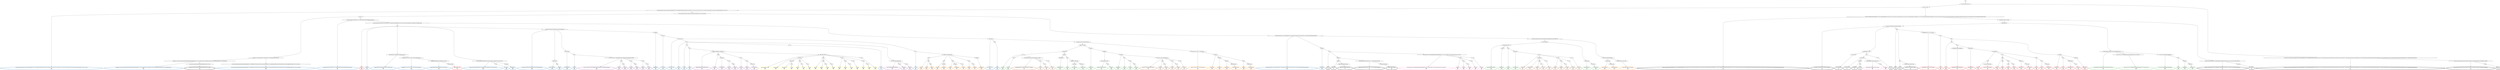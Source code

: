 digraph T {
	{
		rank=same
		380 [penwidth=3,colorscheme=set19,color=0,label="510;518;531;544;555;583;604;618;629;656;664;673;691;701;729_P\nP\n9.3%"]
		376 [penwidth=3,colorscheme=set19,color=0,label="502_P\nP\n4.3%"]
		373 [penwidth=3,colorscheme=set19,color=0,label="550;557_P\nP\n1.7%"]
		371 [penwidth=3,colorscheme=set19,color=0,label="566;573;584;589;605;620;631_P\nP\n7%"]
		369 [penwidth=3,colorscheme=set19,color=0,label="556;610;619;630;643;657;665;702;711;720;730;780;801;822;846_P\nP\n2.7%"]
		367 [penwidth=3,colorscheme=set19,color=0,label="874;891;906;934;950_P\nP\n5.6%"]
		365 [penwidth=3,colorscheme=set19,color=0,label="25;28;31;32;36;39;43;45;58;61;63;66;71;73;75;77;80;81;90;94;96;97;101;105;107;110;115;118;121;125;128;130;132;137;141;145;147;155;156;158;160;167;168;169;171;173;176;178;180;183;186;189;194;199;203;207;213;215;221;224;225;231;235;241;247;254;255;259;265;268;274;284;288;291;309;316;322;324;325;327;331;342;354;361;373;376;378;385;394;403;408;416;433_P\nP\n2.3%"]
		361 [penwidth=3,colorscheme=set19,color=0,label="517;523;537;549;564;581;587;609;627;628;639_P\nP\n2.3%"]
		358 [penwidth=3,colorscheme=set19,color=0,label="744;753;766_P\nP\n6%"]
		355 [penwidth=3,colorscheme=set19,color=0,label="767;782;811_P\nP\n1%"]
		353 [penwidth=3,colorscheme=set19,color=0,label="832;859_P\nP\n4%"]
		351 [penwidth=3,colorscheme=set19,color=0,label="876_P\nP\n7%"]
		349 [penwidth=3,colorscheme=set19,color=0,label="775_P\nP\n5.6%"]
		347 [penwidth=3,colorscheme=set19,color=0,label="650_P\nP\n4.3%"]
		345 [penwidth=3,colorscheme=set19,color=0,label="667_P\nP\n5.6%"]
		343 [penwidth=3,colorscheme=set19,color=0,label="791;802;812;847;860;877;893_P\nP\n5.3%"]
		341 [penwidth=3,colorscheme=set19,color=0,label="499;507;522;530;548;563;570;579;596;608;615;625;636;642;672;682;710;719;742;752;758;765;821;845;873_P\nP\n1.3%"]
		339 [penwidth=3,colorscheme=set19,color=0,label="921;933_P\nP\n7.6%"]
		337 [penwidth=3,colorscheme=set19,color=0,label="14;18;20;23;27;29;34;38;42;44;46;48;50;53;55;57;60;62;65;68;69;72;76;79;84;86;89;92;93;99;100;103;109;112;114;117;120;124;129;133;134;136;138;139;142;144;148;150;152;161;164;165;177;182;190;192;193;195;201;204;206;208;214;217;219;222;226;228;232;236;242;248;250;258;260;263;266;271;275;281;285;289;292;303;312;318;332;336;340;343;346;350;355;359;362;364;377;379;382;386;390;395;398;400_P\nP\n3.3%"]
		335 [penwidth=3,colorscheme=set19,color=0,label="409;413;425;428;434;440;443;452;458;462;475;483;501;513;538;543;554;565;572;582;588;617;648;655_P\nP\n4.7%"]
		333 [penwidth=3,colorscheme=set19,color=0,label="683_P\nP\n9%"]
		329 [penwidth=3,colorscheme=set19,color=1,label="493_M1\nM1\n0.65%"]
		324 [penwidth=3,colorscheme=set19,color=1,label="1042;1056;1067_M1\nM1\n7.1%"]
		322 [penwidth=3,colorscheme=set19,color=1,label="659;684;693;703;712;722;743;768_M1\nM1\n3.2%"]
		320 [penwidth=3,colorscheme=set19,color=1,label="792_M1\nM1\n5.2%"]
		317 [penwidth=3,colorscheme=set19,color=1,label="813_M1\nM1\n0.65%"]
		314 [penwidth=3,colorscheme=set19,color=1,label="834;849;861;926;952;969;984_M1\nM1\n7.1%"]
		312 [penwidth=3,colorscheme=set19,color=1,label="848;879;895_M1\nM1\n3.2%"]
		309 [penwidth=3,colorscheme=set19,color=1,label="953_M1\nM1\n3.2%"]
		307 [penwidth=3,colorscheme=set19,color=1,label="1013;1041;1055;1066_M1\nM1\n5.8%"]
		304 [penwidth=3,colorscheme=set19,color=1,label="986_M1\nM1\n1.3%"]
		302 [penwidth=3,colorscheme=set19,color=1,label="999_M1\nM1\n5.2%"]
		299 [penwidth=3,colorscheme=set19,color=1,label="1040_M1\nM1\n8.4%"]
		297 [penwidth=3,colorscheme=set19,color=1,label="1054_M1\nM1\n5.2%"]
		295 [penwidth=3,colorscheme=set19,color=1,label="998;1012_M1\nM1\n4.5%"]
		293 [penwidth=3,colorscheme=set19,color=1,label="1027;1053_M1\nM1\n5.8%"]
		291 [penwidth=3,colorscheme=set19,color=1,label="985_M1\nM1\n2.6%"]
		289 [penwidth=3,colorscheme=set19,color=1,label="997_M1\nM1\n3.2%"]
		287 [penwidth=3,colorscheme=set19,color=1,label="1026;1039_M1\nM1\n7.7%"]
		285 [penwidth=3,colorscheme=set19,color=1,label="823;833_M1\nM1\n3.2%"]
		283 [penwidth=3,colorscheme=set19,color=1,label="878_M1\nM1\n2.6%"]
		281 [penwidth=3,colorscheme=set19,color=1,label="908;924;935_M1\nM1\n1.3%"]
		279 [penwidth=3,colorscheme=set19,color=1,label="1025_M1\nM1\n7.1%"]
		277 [penwidth=3,colorscheme=set19,color=1,label="894;923_M1\nM1\n5.8%"]
		276 [penwidth=3,colorscheme=set19,color=2,label="22;24;26;30;33;35;37;40;41;47;49;51;52;54;56;59;64;67;70;74;78;82;83;85;87;88;91;95;98;102;104;106;108;111;113;116;119;122;123;126;127;131;135;140;143;146;149;151;153;154;157;159;162;163;166;170;172;174;175_M2\nM2\n2.3%"]
		275 [penwidth=3,colorscheme=set19,color=2,label="305;308;311;314;315;321;338;345;349;353;360;369;380;384;389;405;407;411;414;418;420;423;427;429;436;441;444;447;450;453;460;464;465;467;473;477;484;495;504_M2\nM2\n1.2%"]
		273 [penwidth=3,colorscheme=set19,color=2,label="307;313;326;330;335;339;348;352;358;363;366;368;372;375;388;393;397;402;404;419;424;431;432;439;446;466;471;479;482;488;492;496;519;525;533;546;552;567;575;591;599;660;674;695;704;714;723;733;745_M2\nM2\n7.8%"]
		272 [penwidth=3,colorscheme=set19,color=2,label="233;239;243;245;251;256;269;273;277;279;282;286;290;293;296;299;300;304;306;310_M2\nM2\n3%"]
		271 [penwidth=3,colorscheme=set19,color=2,label="493_M2\nM2\n3%"]
		270 [penwidth=3,colorscheme=set19,color=2,label="498;529;536;547;562;603;614;624;635;641;661;677_M2\nM2\n1.4%"]
		269 [penwidth=3,colorscheme=set19,color=2,label="686;696;706;715;725;737;755;770;785;794;805;815;826_M2\nM2\n0.18%"]
		268 [penwidth=3,colorscheme=set19,color=2,label="850;862;880;896;909;927;938;954;971;987;1000_M2\nM2\n2.3%"]
		266 [penwidth=3,colorscheme=set19,color=2,label="506;516;535;561;569;595;602;607;613;623;634;651;678;687;697;738;748;762;763_M2\nM2\n6.4%"]
		264 [penwidth=3,colorscheme=set19,color=2,label="799_M2\nM2\n6.2%"]
		262 [penwidth=3,colorscheme=set19,color=2,label="839;853_M2\nM2\n6.4%"]
		260 [penwidth=3,colorscheme=set19,color=2,label="521;528;542;553;560;578;585;594;612;622;640;646;652;653_M2\nM2\n3.9%"]
		258 [penwidth=3,colorscheme=set19,color=2,label="662;671;680_M2\nM2\n0.97%"]
		256 [penwidth=3,colorscheme=set19,color=2,label="689_M2\nM2\n6.2%"]
		254 [penwidth=3,colorscheme=set19,color=2,label="670;679;699_M2\nM2\n0.18%"]
		252 [penwidth=3,colorscheme=set19,color=2,label="708_M2\nM2\n5.8%"]
		250 [penwidth=3,colorscheme=set19,color=2,label="688;698_M2\nM2\n1.8%"]
		248 [penwidth=3,colorscheme=set19,color=2,label="707;726_M2\nM2\n0.71%"]
		246 [penwidth=3,colorscheme=set19,color=2,label="739;756;757_M2\nM2\n2.5%"]
		244 [penwidth=3,colorscheme=set19,color=2,label="764_M2\nM2\n2.5%"]
		242 [penwidth=3,colorscheme=set19,color=2,label="773_M2\nM2\n3.5%"]
		240 [penwidth=3,colorscheme=set19,color=2,label="798_M2\nM2\n5.1%"]
		238 [penwidth=3,colorscheme=set19,color=2,label="778_M2\nM2\n7.1%"]
		236 [penwidth=3,colorscheme=set19,color=2,label="772_M2\nM2\n5.8%"]
		234 [penwidth=3,colorscheme=set19,color=2,label="497;505;511_M2\nM2\n1.6%"]
		232 [penwidth=3,colorscheme=set19,color=2,label="526_M2\nM2\n5.1%"]
		231 [penwidth=3,colorscheme=set19,color=2,label="229;238;249;253;261;272;276;295;298;302;317;319;328;333;341;356;370;374;391;406;410;417;422;426;435;438;456;459;463;469_M2\nM2\n3.2%"]
		230 [penwidth=3,colorscheme=set19,color=2,label="486;490_M2\nM2\n4.1%"]
		225 [penwidth=3,colorscheme=set19,color=3,label="831_M3\nM3\n2.9%"]
		223 [penwidth=3,colorscheme=set19,color=3,label="843_M3\nM3\n8.6%"]
		220 [penwidth=3,colorscheme=set19,color=3,label="869;888;915_M3\nM3\n5.2%"]
		218 [penwidth=3,colorscheme=set19,color=3,label="887_M3\nM3\n3.4%"]
		215 [penwidth=3,colorscheme=set19,color=3,label="1034;1058_M3\nM3\n5.2%"]
		213 [penwidth=3,colorscheme=set19,color=3,label="1048;1070_M3\nM3\n5.2%"]
		211 [penwidth=3,colorscheme=set19,color=3,label="819;830_M3\nM3\n4.6%"]
		208 [penwidth=3,colorscheme=set19,color=3,label="902;914;961;976;1002_M3\nM3\n2.3%"]
		206 [penwidth=3,colorscheme=set19,color=3,label="1033_M3\nM3\n5.2%"]
		204 [penwidth=3,colorscheme=set19,color=3,label="943;960_M3\nM3\n2.3%"]
		202 [penwidth=3,colorscheme=set19,color=3,label="975_M3\nM3\n0.57%"]
		200 [penwidth=3,colorscheme=set19,color=3,label="1032_M3\nM3\n1.1%"]
		198 [penwidth=3,colorscheme=set19,color=3,label="1047_M3\nM3\n5.2%"]
		194 [penwidth=3,colorscheme=set19,color=3,label="867;885;901;913;942_M3\nM3\n3.4%"]
		192 [penwidth=3,colorscheme=set19,color=3,label="959;974_M3\nM3\n5.7%"]
		190 [penwidth=3,colorscheme=set19,color=3,label="1016_M3\nM3\n0.57%"]
		188 [penwidth=3,colorscheme=set19,color=3,label="1030;1045_M3\nM3\n5.7%"]
		186 [penwidth=3,colorscheme=set19,color=3,label="931;941;958_M3\nM3\n4%"]
		184 [penwidth=3,colorscheme=set19,color=3,label="1015;1044_M3\nM3\n5.2%"]
		182 [penwidth=3,colorscheme=set19,color=3,label="571;580;586;597;616;626;637;647;654;663;681;690;700_M3\nM3\n1.7%"]
		180 [penwidth=3,colorscheme=set19,color=3,label="709;718;751;774;779;788;808;818;841;866;884;900;957;1014;1043;1057_M3\nM3\n6.3%"]
		178 [penwidth=3,colorscheme=set19,color=3,label="717;728;741;750;800;829;840;883;899_M3\nM3\n4.6%"]
		176 [penwidth=3,colorscheme=set19,color=3,label="912_M3\nM3\n3.4%"]
		174 [penwidth=3,colorscheme=set19,color=3,label="930;940_M3\nM3\n1.7%"]
		172 [penwidth=3,colorscheme=set19,color=3,label="990;1001_M3\nM3\n5.7%"]
		170 [penwidth=3,colorscheme=set19,color=4,label="716;727;740;749;771;786;795;806;816;827;835;863;897;910;928;955;972;988_M4\nM4\n3.6%"]
		168 [penwidth=3,colorscheme=set19,color=4,label="1004_M4\nM4\n8.5%"]
		166 [penwidth=3,colorscheme=set19,color=4,label="1061_M4\nM4\n5.8%"]
		164 [penwidth=3,colorscheme=set19,color=4,label="1036_M4\nM4\n7.6%"]
		162 [penwidth=3,colorscheme=set19,color=4,label="1050_M4\nM4\n8.1%"]
		160 [penwidth=3,colorscheme=set19,color=4,label="1060_M4\nM4\n2.7%"]
		158 [penwidth=3,colorscheme=set19,color=4,label="1072_M4\nM4\n6.3%"]
		156 [penwidth=3,colorscheme=set19,color=4,label="838;852;882;898;911;929;939;973_M4\nM4\n11%"]
		154 [penwidth=3,colorscheme=set19,color=4,label="1006_M4\nM4\n6.7%"]
		152 [penwidth=3,colorscheme=set19,color=4,label="1020;1038_M4\nM4\n1.3%"]
		150 [penwidth=3,colorscheme=set19,color=4,label="1051_M4\nM4\n2.2%"]
		148 [penwidth=3,colorscheme=set19,color=4,label="1063_M4\nM4\n5.4%"]
		146 [penwidth=3,colorscheme=set19,color=4,label="1037_M4\nM4\n4%"]
		144 [penwidth=3,colorscheme=set19,color=4,label="1062_M4\nM4\n3.1%"]
		142 [penwidth=3,colorscheme=set19,color=4,label="1075;1076_M4\nM4\n5.8%"]
		140 [penwidth=3,colorscheme=set19,color=4,label="787;797;828;837;865;881;956_M4\nM4\n2.7%"]
		138 [penwidth=3,colorscheme=set19,color=4,label="1005_M4\nM4\n5.8%"]
		136 [penwidth=3,colorscheme=set19,color=4,label="1019_M4\nM4\n9.4%"]
		133 [penwidth=3,colorscheme=set19,color=5,label="920_M5\nM5\n6.3%"]
		131 [penwidth=3,colorscheme=set19,color=5,label="949_M5\nM5\n5.5%"]
		129 [penwidth=3,colorscheme=set19,color=5,label="968_M5\nM5\n7.2%"]
		127 [penwidth=3,colorscheme=set19,color=5,label="932_M5\nM5\n6.3%"]
		125 [penwidth=3,colorscheme=set19,color=5,label="967;982_M5\nM5\n5.4%"]
		123 [penwidth=3,colorscheme=set19,color=5,label="948_M5\nM5\n1.1%"]
		121 [penwidth=3,colorscheme=set19,color=5,label="981;996_M5\nM5\n7%"]
		119 [penwidth=3,colorscheme=set19,color=5,label="1010_M5\nM5\n7%"]
		117 [penwidth=3,colorscheme=set19,color=5,label="966_M5\nM5\n1.1%"]
		115 [penwidth=3,colorscheme=set19,color=5,label="1023_M5\nM5\n7%"]
		113 [penwidth=3,colorscheme=set19,color=5,label="980;995_M5\nM5\n8.1%"]
		111 [penwidth=3,colorscheme=set19,color=5,label="676;705;735;747;761;777;784;793;814_M5\nM5\n3.3%"]
		109 [penwidth=3,colorscheme=set19,color=5,label="844;857_M5\nM5\n2.2%"]
		107 [penwidth=3,colorscheme=set19,color=5,label="872;890_M5\nM5\n1.5%"]
		105 [penwidth=3,colorscheme=set19,color=5,label="905;919_M5\nM5\n1.5%"]
		103 [penwidth=3,colorscheme=set19,color=5,label="965;1009;1022_M5\nM5\n5.5%"]
		101 [penwidth=3,colorscheme=set19,color=5,label="889_M5\nM5\n4.4%"]
		99 [penwidth=3,colorscheme=set19,color=5,label="918;947;964_M5\nM5\n5.5%"]
		96 [penwidth=3,colorscheme=set19,color=5,label="904;917;946_M5\nM5\n0.37%"]
		94 [penwidth=3,colorscheme=set19,color=5,label="979;994;1008_M5\nM5\n8.1%"]
		92 [penwidth=3,colorscheme=set19,color=5,label="916;978;993;1007;1021;1064_M5\nM5\n5.5%"]
		90 [penwidth=3,colorscheme=set19,color=6,label="989;1029;1068;1074_M6\nM6\n5.6%"]
		88 [penwidth=3,colorscheme=set19,color=6,label="1080;1083_M6\nM6\n5.6%"]
		86 [penwidth=3,colorscheme=set19,color=6,label="1089;1097_M6\nM6\n5.6%"]
		84 [penwidth=3,colorscheme=set19,color=6,label="1112_M6\nM6\n5.6%"]
		82 [penwidth=3,colorscheme=set19,color=6,label="1096_M6\nM6\n5.6%"]
		80 [penwidth=3,colorscheme=set19,color=6,label="1111_M6\nM6\n5.6%"]
		78 [penwidth=3,colorscheme=set19,color=6,label="1110_M6\nM6\n5.6%"]
		76 [penwidth=3,colorscheme=set19,color=6,label="1082_M6\nM6\n5.6%"]
		74 [penwidth=3,colorscheme=set19,color=6,label="1088_M6\nM6\n5.6%"]
		72 [penwidth=3,colorscheme=set19,color=6,label="1109_M6\nM6\n5.6%"]
		70 [penwidth=3,colorscheme=set19,color=6,label="1108_M6\nM6\n5.6%"]
		68 [penwidth=3,colorscheme=set19,color=6,label="1087_M6\nM6\n5.6%"]
		66 [penwidth=3,colorscheme=set19,color=6,label="1095_M6\nM6\n5.6%"]
		64 [penwidth=3,colorscheme=set19,color=6,label="1107_M6\nM6\n5.6%"]
		62 [penwidth=3,colorscheme=set19,color=6,label="1106_M6\nM6\n5.6%"]
		60 [penwidth=3,colorscheme=set19,color=6,label="1094_M6\nM6\n5.6%"]
		58 [penwidth=3,colorscheme=set19,color=6,label="1105_M6\nM6\n5.6%"]
		56 [penwidth=3,colorscheme=set19,color=6,label="1104_M6\nM6\n5.6%"]
		54 [penwidth=3,colorscheme=set19,color=7,label="870;903;945;963;1018;1035;1049;1059;1071;1086_M7\nM7\n5%"]
		52 [penwidth=3,colorscheme=set19,color=7,label="1101_M7\nM7\n5%"]
		50 [penwidth=3,colorscheme=set19,color=7,label="1122_M7\nM7\n5%"]
		48 [penwidth=3,colorscheme=set19,color=7,label="1121_M7\nM7\n5%"]
		46 [penwidth=3,colorscheme=set19,color=7,label="991;1017;1031;1046;1069;1079_M7\nM7\n5%"]
		44 [penwidth=3,colorscheme=set19,color=7,label="1085_M7\nM7\n5%"]
		42 [penwidth=3,colorscheme=set19,color=7,label="1120_M7\nM7\n5%"]
		40 [penwidth=3,colorscheme=set19,color=7,label="1100_M7\nM7\n5%"]
		38 [penwidth=3,colorscheme=set19,color=7,label="1119_M7\nM7\n5%"]
		36 [penwidth=3,colorscheme=set19,color=7,label="1118_M7\nM7\n5%"]
		34 [penwidth=3,colorscheme=set19,color=7,label="1078_M7\nM7\n5%"]
		32 [penwidth=3,colorscheme=set19,color=7,label="1084;1091_M7\nM7\n5%"]
		30 [penwidth=3,colorscheme=set19,color=7,label="1099_M7\nM7\n5%"]
		28 [penwidth=3,colorscheme=set19,color=7,label="1117_M7\nM7\n5%"]
		26 [penwidth=3,colorscheme=set19,color=7,label="1116_M7\nM7\n5%"]
		24 [penwidth=3,colorscheme=set19,color=7,label="1090_M7\nM7\n5%"]
		22 [penwidth=3,colorscheme=set19,color=7,label="1098_M7\nM7\n5%"]
		20 [penwidth=3,colorscheme=set19,color=7,label="1115_M7\nM7\n5%"]
		18 [penwidth=3,colorscheme=set19,color=7,label="1114_M7\nM7\n5%"]
		16 [penwidth=3,colorscheme=set19,color=7,label="1113_M7\nM7\n5%"]
		14 [penwidth=3,colorscheme=set19,color=8,label="524;532;540;551;574;590;598;638;644;649;658;666;692;721;731;781;810;983;1011;1024;1052;1065;1073;1077;1081_M8\nM8\n12%"]
		12 [penwidth=3,colorscheme=set19,color=8,label="1092_M8\nM8\n12%"]
		10 [penwidth=3,colorscheme=set19,color=8,label="1102_M8\nM8\n12%"]
		8 [penwidth=3,colorscheme=set19,color=8,label="1125_M8\nM8\n12%"]
		6 [penwidth=3,colorscheme=set19,color=8,label="1124_M8\nM8\n12%"]
		4 [penwidth=3,colorscheme=set19,color=8,label="1123_M8\nM8\n12%"]
		2 [penwidth=3,colorscheme=set19,color=8,label="858;875;892;907;922;951;1093;1103_M8\nM8\n12%"]
		0 [penwidth=3,colorscheme=set19,color=8,label="1126_M8\nM8\n12%"]
	}
	389 [label="GL"]
	388 [label="0;1;2;3;4;5;6;7;8;9;10;11;12"]
	387 [label="13;15;16;17;19;21"]
	386 [label="22;24;26;30;33;35;37;40;41;47;49;51;52;54;56;59;64;67;70;74;78;82;83;85;87;88;91;95;98;102;104;106;108;111;113;116;119;122;123;126;127;131;135;140;143;146;149;151;153;154;157;159;162;163;166;170;172;174;175"]
	385 [label="179;181;184;185;187;188;191;196;197;198;200;202;205;209;210;211;212;216;218;220"]
	384 [label="223;227"]
	383 [label="230;234;237;240;244;246;252;257;262;264;267;270;278;280;283;287;294;297;301"]
	382 [label="305;308;311;314;315;321;338;345;349;353;360;369;380;384;389;405;407;411;414;418;420;423;427;429;436;441;444;447;450;453;460;464;465;467;473;477;484;495;504"]
	381 [label="510;518;531;544;555;583;604;618;629;656;664;673;691;701;729"]
	379 [label="229;238;249;253;261;272;276;295;298;302;317;319;328;333;341;356;370;374;391;406;410;417;422;426;435;438;456;459;463;469"]
	378 [label="486;490"]
	377 [label="502"]
	375 [label="539;545"]
	374 [label="550;557"]
	372 [label="566;573;584;589;605;620;631"]
	370 [label="556;610;619;630;643;657;665;702;711;720;730;780;801;822;846"]
	368 [label="874;891;906;934;950"]
	366 [label="25;28;31;32;36;39;43;45;58;61;63;66;71;73;75;77;80;81;90;94;96;97;101;105;107;110;115;118;121;125;128;130;132;137;141;145;147;155;156;158;160;167;168;169;171;173;176;178;180;183;186;189;194;199;203;207;213;215;221;224;225;231;235;241;247;254;255;259;265;268;274;284;288;291;309;316;322;324;325;327;331;342;354;361;373;376;378;385;394;403;408;416;433"]
	364 [label="442;449;451;455;472;474;485"]
	363 [label="494;500;508;512"]
	362 [label="517;523;537;549;564;581;587;609;627;628;639"]
	360 [label="645;668;694;713;732"]
	359 [label="744;753;766"]
	357 [label="759"]
	356 [label="767;782;811"]
	354 [label="832;859"]
	352 [label="876"]
	350 [label="775"]
	348 [label="650"]
	346 [label="667"]
	344 [label="791;802;812;847;860;877;893"]
	342 [label="499;507;522;530;548;563;570;579;596;608;615;625;636;642;672;682;710;719;742;752;758;765;821;845;873"]
	340 [label="921;933"]
	338 [label="14;18;20;23;27;29;34;38;42;44;46;48;50;53;55;57;60;62;65;68;69;72;76;79;84;86;89;92;93;99;100;103;109;112;114;117;120;124;129;133;134;136;138;139;142;144;148;150;152;161;164;165;177;182;190;192;193;195;201;204;206;208;214;217;219;222;226;228;232;236;242;248;250;258;260;263;266;271;275;281;285;289;292;303;312;318;332;336;340;343;346;350;355;359;362;364;377;379;382;386;390;395;398;400"]
	336 [label="409;413;425;428;434;440;443;452;458;462;475;483;501;513;538;543;554;565;572;582;588;617;648;655"]
	334 [label="683"]
	332 [label="233;239;243;245;251;256;269;273;277;279;282;286;290;293;296;299;300;304;306;310"]
	331 [label="320;323;329;334;337;344;347;351;357;365;367;371;381;383;387;392;396;399;401;412;415;421;430;437;445;448;454;457;461;468;470;478;480;481;489"]
	330 [label="493"]
	328 [label="498;529;536;547;562;603;614;624;635;641;661;677"]
	327 [label="686;696;706;715;725;737;755;770;785;794;805;815;826"]
	326 [label="850;862;880;896;909;927;938;954;971;987;1000"]
	325 [label="1042;1056;1067"]
	323 [label="659;684;693;703;712;722;743;768"]
	321 [label="792"]
	319 [label="803"]
	318 [label="813"]
	316 [label="824"]
	315 [label="834;849;861;926;952;969;984"]
	313 [label="848;879;895"]
	311 [label="925;936;937"]
	310 [label="953"]
	308 [label="1013;1041;1055;1066"]
	306 [label="970"]
	305 [label="986"]
	303 [label="999"]
	301 [label="1028"]
	300 [label="1040"]
	298 [label="1054"]
	296 [label="998;1012"]
	294 [label="1027;1053"]
	292 [label="985"]
	290 [label="997"]
	288 [label="1026;1039"]
	286 [label="823;833"]
	284 [label="878"]
	282 [label="908;924;935"]
	280 [label="1025"]
	278 [label="894;923"]
	274 [label="307;313;326;330;335;339;348;352;358;363;366;368;372;375;388;393;397;402;404;419;424;431;432;439;446;466;471;479;482;488;492;496;519;525;533;546;552;567;575;591;599;660;674;695;704;714;723;733;745"]
	267 [label="506;516;535;561;569;595;602;607;613;623;634;651;678;687;697;738;748;762;763"]
	265 [label="799"]
	263 [label="839;853"]
	261 [label="521;528;542;553;560;578;585;594;612;622;640;646;652;653"]
	259 [label="662;671;680"]
	257 [label="689"]
	255 [label="670;679;699"]
	253 [label="708"]
	251 [label="688;698"]
	249 [label="707;726"]
	247 [label="739;756;757"]
	245 [label="764"]
	243 [label="773"]
	241 [label="798"]
	239 [label="778"]
	237 [label="772"]
	235 [label="497;505;511"]
	233 [label="526"]
	229 [label="515;520;527;559;577;593;601;621;633"]
	228 [label="669;724;736;769"]
	227 [label="790;809;820"]
	226 [label="831"]
	224 [label="843"]
	222 [label="842;855"]
	221 [label="869;888;915"]
	219 [label="887"]
	217 [label="944;962;977;992;1003"]
	216 [label="1034;1058"]
	214 [label="1048;1070"]
	212 [label="819;830"]
	210 [label="868;886"]
	209 [label="902;914;961;976;1002"]
	207 [label="1033"]
	205 [label="943;960"]
	203 [label="975"]
	201 [label="1032"]
	199 [label="1047"]
	197 [label="476;487;491;503;509;514;534;541;558;568;576;592;600;606;611;632;675;685;734"]
	196 [label="760;776;789;854"]
	195 [label="867;885;901;913;942"]
	193 [label="959;974"]
	191 [label="1016"]
	189 [label="1030;1045"]
	187 [label="931;941;958"]
	185 [label="1015;1044"]
	183 [label="571;580;586;597;616;626;637;647;654;663;681;690;700"]
	181 [label="709;718;751;774;779;788;808;818;841;866;884;900;957;1014;1043;1057"]
	179 [label="717;728;741;750;800;829;840;883;899"]
	177 [label="912"]
	175 [label="930;940"]
	173 [label="990;1001"]
	171 [label="716;727;740;749;771;786;795;806;816;827;835;863;897;910;928;955;972;988"]
	169 [label="1004"]
	167 [label="1061"]
	165 [label="1036"]
	163 [label="1050"]
	161 [label="1060"]
	159 [label="1072"]
	157 [label="838;852;882;898;911;929;939;973"]
	155 [label="1006"]
	153 [label="1020;1038"]
	151 [label="1051"]
	149 [label="1063"]
	147 [label="1037"]
	145 [label="1062"]
	143 [label="1075;1076"]
	141 [label="787;797;828;837;865;881;956"]
	139 [label="1005"]
	137 [label="1019"]
	135 [label="796;807;817;836;851;864"]
	134 [label="920"]
	132 [label="949"]
	130 [label="968"]
	128 [label="932"]
	126 [label="967;982"]
	124 [label="948"]
	122 [label="981;996"]
	120 [label="1010"]
	118 [label="966"]
	116 [label="1023"]
	114 [label="980;995"]
	112 [label="676;705;735;747;761;777;784;793;814"]
	110 [label="844;857"]
	108 [label="872;890"]
	106 [label="905;919"]
	104 [label="965;1009;1022"]
	102 [label="889"]
	100 [label="918;947;964"]
	98 [label="746;754;783;804;825;856;871"]
	97 [label="904;917;946"]
	95 [label="979;994;1008"]
	93 [label="916;978;993;1007;1021;1064"]
	91 [label="989;1029;1068;1074"]
	89 [label="1080;1083"]
	87 [label="1089;1097"]
	85 [label="1112"]
	83 [label="1096"]
	81 [label="1111"]
	79 [label="1110"]
	77 [label="1082"]
	75 [label="1088"]
	73 [label="1109"]
	71 [label="1108"]
	69 [label="1087"]
	67 [label="1095"]
	65 [label="1107"]
	63 [label="1106"]
	61 [label="1094"]
	59 [label="1105"]
	57 [label="1104"]
	55 [label="870;903;945;963;1018;1035;1049;1059;1071;1086"]
	53 [label="1101"]
	51 [label="1122"]
	49 [label="1121"]
	47 [label="991;1017;1031;1046;1069;1079"]
	45 [label="1085"]
	43 [label="1120"]
	41 [label="1100"]
	39 [label="1119"]
	37 [label="1118"]
	35 [label="1078"]
	33 [label="1084;1091"]
	31 [label="1099"]
	29 [label="1117"]
	27 [label="1116"]
	25 [label="1090"]
	23 [label="1098"]
	21 [label="1115"]
	19 [label="1114"]
	17 [label="1113"]
	15 [label="524;532;540;551;574;590;598;638;644;649;658;666;692;721;731;781;810;983;1011;1024;1052;1065;1073;1077;1081"]
	13 [label="1092"]
	11 [label="1102"]
	9 [label="1125"]
	7 [label="1124"]
	5 [label="1123"]
	3 [label="858;875;892;907;922;951;1093;1103"]
	1 [label="1126"]
	389 -> 388
	388 -> 387
	388 -> 338
	387 -> 386
	387 -> 366
	386 -> 385
	386 -> 276
	385 -> 384
	385 -> 379
	384 -> 383
	384 -> 332
	383 -> 382
	383 -> 274
	382 -> 381
	382 -> 275
	381 -> 380
	379 -> 378
	379 -> 231
	379 -> 197
	378 -> 377
	378 -> 230
	377 -> 376
	377 -> 375
	377 -> 15
	375 -> 374
	375 -> 370
	374 -> 373
	374 -> 372
	372 -> 371
	370 -> 369
	370 -> 368
	368 -> 367
	366 -> 365
	366 -> 364
	364 -> 363
	364 -> 342
	363 -> 362
	363 -> 183
	362 -> 361
	362 -> 360
	362 -> 348
	360 -> 359
	360 -> 357
	359 -> 358
	357 -> 356
	357 -> 350
	356 -> 355
	356 -> 354
	356 -> 3
	354 -> 353
	354 -> 352
	352 -> 351
	350 -> 349
	348 -> 347
	348 -> 346
	348 -> 323
	346 -> 345
	346 -> 344
	344 -> 343
	342 -> 341
	342 -> 340
	340 -> 339
	338 -> 337
	338 -> 336
	336 -> 335
	336 -> 334
	334 -> 333
	332 -> 331
	332 -> 272
	331 -> 330
	331 -> 235
	330 -> 329
	330 -> 328
	330 -> 271
	330 -> 267
	330 -> 261
	328 -> 327
	328 -> 270
	327 -> 326
	327 -> 269
	326 -> 325
	326 -> 268
	325 -> 324
	323 -> 322
	323 -> 321
	321 -> 320
	321 -> 319
	319 -> 318
	319 -> 286
	318 -> 317
	318 -> 316
	316 -> 315
	316 -> 313
	315 -> 314
	313 -> 312
	313 -> 311
	311 -> 310
	311 -> 306
	311 -> 292
	310 -> 309
	310 -> 308
	308 -> 307
	306 -> 305
	306 -> 296
	305 -> 304
	305 -> 303
	305 -> 301
	303 -> 302
	301 -> 300
	301 -> 298
	300 -> 299
	298 -> 297
	296 -> 295
	296 -> 294
	294 -> 293
	292 -> 291
	292 -> 290
	290 -> 289
	290 -> 288
	288 -> 287
	286 -> 285
	286 -> 284
	286 -> 278
	284 -> 283
	284 -> 282
	282 -> 281
	282 -> 280
	280 -> 279
	278 -> 277
	274 -> 273
	267 -> 266
	267 -> 265
	267 -> 263
	265 -> 264
	263 -> 262
	261 -> 260
	261 -> 259
	261 -> 255
	261 -> 251
	259 -> 258
	259 -> 257
	257 -> 256
	255 -> 254
	255 -> 253
	253 -> 252
	253 -> 171
	251 -> 250
	251 -> 249
	249 -> 248
	249 -> 247
	247 -> 246
	247 -> 245
	247 -> 237
	245 -> 244
	245 -> 243
	245 -> 239
	245 -> 141
	243 -> 242
	243 -> 241
	241 -> 240
	241 -> 157
	239 -> 238
	237 -> 236
	237 -> 135
	235 -> 234
	235 -> 233
	235 -> 229
	233 -> 232
	229 -> 228
	229 -> 112
	228 -> 227
	228 -> 212
	227 -> 226
	227 -> 222
	226 -> 225
	226 -> 224
	226 -> 55
	224 -> 223
	222 -> 221
	222 -> 219
	221 -> 220
	219 -> 218
	219 -> 217
	217 -> 216
	217 -> 214
	216 -> 215
	214 -> 213
	212 -> 211
	212 -> 210
	210 -> 209
	210 -> 205
	209 -> 208
	209 -> 207
	207 -> 206
	205 -> 204
	205 -> 203
	205 -> 47
	203 -> 202
	203 -> 201
	201 -> 200
	201 -> 199
	199 -> 198
	197 -> 196
	197 -> 98
	196 -> 195
	196 -> 187
	195 -> 194
	195 -> 193
	195 -> 191
	193 -> 192
	191 -> 190
	191 -> 189
	189 -> 188
	189 -> 35
	187 -> 186
	187 -> 185
	185 -> 184
	183 -> 182
	183 -> 181
	183 -> 179
	181 -> 180
	179 -> 178
	179 -> 177
	177 -> 176
	177 -> 175
	175 -> 174
	175 -> 173
	173 -> 172
	171 -> 170
	171 -> 169
	171 -> 165
	171 -> 161
	169 -> 168
	169 -> 167
	167 -> 166
	165 -> 164
	165 -> 163
	163 -> 162
	161 -> 160
	161 -> 159
	159 -> 158
	157 -> 156
	157 -> 155
	157 -> 147
	157 -> 91
	155 -> 154
	155 -> 153
	153 -> 152
	153 -> 151
	151 -> 150
	151 -> 149
	149 -> 148
	147 -> 146
	147 -> 145
	145 -> 144
	145 -> 143
	143 -> 142
	141 -> 140
	141 -> 139
	141 -> 137
	139 -> 138
	137 -> 136
	135 -> 134
	135 -> 128
	135 -> 124
	135 -> 118
	135 -> 114
	134 -> 133
	134 -> 132
	132 -> 131
	132 -> 130
	130 -> 129
	128 -> 127
	128 -> 126
	126 -> 125
	124 -> 123
	124 -> 122
	124 -> 120
	122 -> 121
	120 -> 119
	118 -> 117
	118 -> 116
	116 -> 115
	114 -> 113
	112 -> 111
	112 -> 110
	110 -> 109
	110 -> 108
	110 -> 102
	108 -> 107
	108 -> 106
	106 -> 105
	106 -> 104
	104 -> 103
	102 -> 101
	102 -> 100
	100 -> 99
	98 -> 97
	98 -> 93
	97 -> 96
	97 -> 95
	95 -> 94
	93 -> 92
	91 -> 90
	91 -> 89
	91 -> 77
	91 -> 69
	91 -> 61
	91 -> 57
	89 -> 88
	89 -> 87
	89 -> 83
	89 -> 79
	87 -> 86
	87 -> 85
	85 -> 84
	83 -> 82
	83 -> 81
	81 -> 80
	79 -> 78
	77 -> 76
	77 -> 75
	77 -> 71
	75 -> 74
	75 -> 73
	73 -> 72
	71 -> 70
	69 -> 68
	69 -> 67
	69 -> 63
	67 -> 66
	67 -> 65
	65 -> 64
	63 -> 62
	61 -> 60
	61 -> 59
	59 -> 58
	57 -> 56
	55 -> 54
	55 -> 53
	55 -> 49
	53 -> 52
	53 -> 51
	51 -> 50
	49 -> 48
	47 -> 46
	47 -> 45
	47 -> 41
	47 -> 37
	45 -> 44
	45 -> 43
	43 -> 42
	41 -> 40
	41 -> 39
	39 -> 38
	37 -> 36
	35 -> 34
	35 -> 33
	35 -> 25
	35 -> 17
	33 -> 32
	33 -> 31
	33 -> 27
	31 -> 30
	31 -> 29
	29 -> 28
	27 -> 26
	25 -> 24
	25 -> 23
	25 -> 19
	23 -> 22
	23 -> 21
	21 -> 20
	19 -> 18
	17 -> 16
	15 -> 14
	15 -> 13
	15 -> 5
	13 -> 12
	13 -> 11
	13 -> 7
	11 -> 10
	11 -> 9
	9 -> 8
	7 -> 6
	5 -> 4
	3 -> 2
	3 -> 1
	1 -> 0
}
